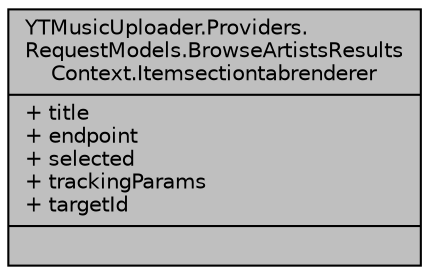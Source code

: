 digraph "YTMusicUploader.Providers.RequestModels.BrowseArtistsResultsContext.Itemsectiontabrenderer"
{
 // LATEX_PDF_SIZE
  edge [fontname="Helvetica",fontsize="10",labelfontname="Helvetica",labelfontsize="10"];
  node [fontname="Helvetica",fontsize="10",shape=record];
  Node1 [label="{YTMusicUploader.Providers.\lRequestModels.BrowseArtistsResults\lContext.Itemsectiontabrenderer\n|+ title\l+ endpoint\l+ selected\l+ trackingParams\l+ targetId\l|}",height=0.2,width=0.4,color="black", fillcolor="grey75", style="filled", fontcolor="black",tooltip=" "];
}
